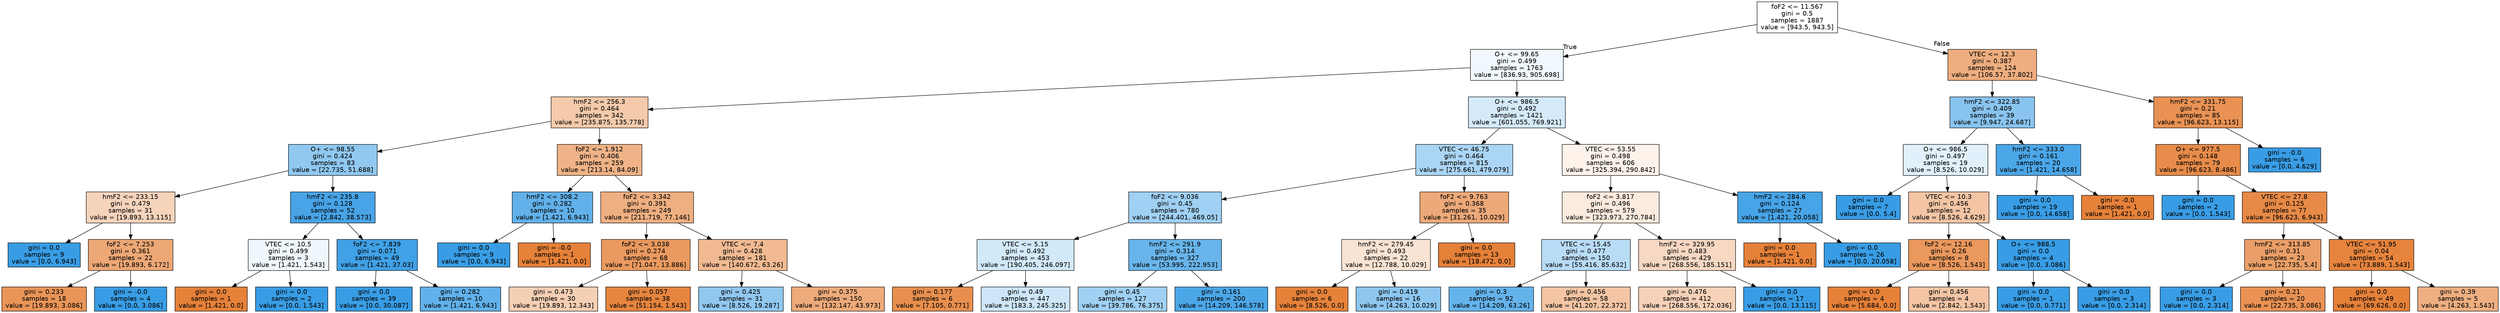 digraph Tree {
node [shape=box, style="filled", color="black", fontname="helvetica"] ;
edge [fontname="helvetica"] ;
0 [label="foF2 <= 11.567\ngini = 0.5\nsamples = 1887\nvalue = [943.5, 943.5]", fillcolor="#ffffff"] ;
1 [label="O+ <= 99.65\ngini = 0.499\nsamples = 1763\nvalue = [836.93, 905.698]", fillcolor="#f0f8fd"] ;
0 -> 1 [labeldistance=2.5, labelangle=45, headlabel="True"] ;
2 [label="hmF2 <= 256.3\ngini = 0.464\nsamples = 342\nvalue = [235.875, 135.778]", fillcolor="#f4caab"] ;
1 -> 2 ;
3 [label="O+ <= 98.55\ngini = 0.424\nsamples = 83\nvalue = [22.735, 51.688]", fillcolor="#90c8f0"] ;
2 -> 3 ;
4 [label="hmF2 <= 233.15\ngini = 0.479\nsamples = 31\nvalue = [19.893, 13.115]", fillcolor="#f6d4bc"] ;
3 -> 4 ;
5 [label="gini = 0.0\nsamples = 9\nvalue = [0.0, 6.943]", fillcolor="#399de5"] ;
4 -> 5 ;
6 [label="foF2 <= 7.253\ngini = 0.361\nsamples = 22\nvalue = [19.893, 6.172]", fillcolor="#eda876"] ;
4 -> 6 ;
7 [label="gini = 0.233\nsamples = 18\nvalue = [19.893, 3.086]", fillcolor="#e99558"] ;
6 -> 7 ;
8 [label="gini = -0.0\nsamples = 4\nvalue = [0.0, 3.086]", fillcolor="#399de5"] ;
6 -> 8 ;
9 [label="hmF2 <= 235.8\ngini = 0.128\nsamples = 52\nvalue = [2.842, 38.573]", fillcolor="#48a4e7"] ;
3 -> 9 ;
10 [label="VTEC <= 10.5\ngini = 0.499\nsamples = 3\nvalue = [1.421, 1.543]", fillcolor="#eff7fd"] ;
9 -> 10 ;
11 [label="gini = 0.0\nsamples = 1\nvalue = [1.421, 0.0]", fillcolor="#e58139"] ;
10 -> 11 ;
12 [label="gini = 0.0\nsamples = 2\nvalue = [0.0, 1.543]", fillcolor="#399de5"] ;
10 -> 12 ;
13 [label="foF2 <= 7.839\ngini = 0.071\nsamples = 49\nvalue = [1.421, 37.03]", fillcolor="#41a1e6"] ;
9 -> 13 ;
14 [label="gini = 0.0\nsamples = 39\nvalue = [0.0, 30.087]", fillcolor="#399de5"] ;
13 -> 14 ;
15 [label="gini = 0.282\nsamples = 10\nvalue = [1.421, 6.943]", fillcolor="#62b1ea"] ;
13 -> 15 ;
16 [label="foF2 <= 1.912\ngini = 0.406\nsamples = 259\nvalue = [213.14, 84.09]", fillcolor="#efb387"] ;
2 -> 16 ;
17 [label="hmF2 <= 308.2\ngini = 0.282\nsamples = 10\nvalue = [1.421, 6.943]", fillcolor="#62b1ea"] ;
16 -> 17 ;
18 [label="gini = 0.0\nsamples = 9\nvalue = [0.0, 6.943]", fillcolor="#399de5"] ;
17 -> 18 ;
19 [label="gini = -0.0\nsamples = 1\nvalue = [1.421, 0.0]", fillcolor="#e58139"] ;
17 -> 19 ;
20 [label="foF2 <= 3.342\ngini = 0.391\nsamples = 249\nvalue = [211.719, 77.146]", fillcolor="#eeaf81"] ;
16 -> 20 ;
21 [label="foF2 <= 3.038\ngini = 0.274\nsamples = 68\nvalue = [71.047, 13.886]", fillcolor="#ea9a60"] ;
20 -> 21 ;
22 [label="gini = 0.473\nsamples = 30\nvalue = [19.893, 12.343]", fillcolor="#f5cfb4"] ;
21 -> 22 ;
23 [label="gini = 0.057\nsamples = 38\nvalue = [51.154, 1.543]", fillcolor="#e6853f"] ;
21 -> 23 ;
24 [label="VTEC <= 7.4\ngini = 0.428\nsamples = 181\nvalue = [140.672, 63.26]", fillcolor="#f1ba92"] ;
20 -> 24 ;
25 [label="gini = 0.425\nsamples = 31\nvalue = [8.526, 19.287]", fillcolor="#91c8f0"] ;
24 -> 25 ;
26 [label="gini = 0.375\nsamples = 150\nvalue = [132.147, 43.973]", fillcolor="#eeab7b"] ;
24 -> 26 ;
27 [label="O+ <= 986.5\ngini = 0.492\nsamples = 1421\nvalue = [601.055, 769.921]", fillcolor="#d4eaf9"] ;
1 -> 27 ;
28 [label="VTEC <= 46.75\ngini = 0.464\nsamples = 815\nvalue = [275.661, 479.079]", fillcolor="#abd5f4"] ;
27 -> 28 ;
29 [label="foF2 <= 9.036\ngini = 0.45\nsamples = 780\nvalue = [244.401, 469.05]", fillcolor="#a0d0f3"] ;
28 -> 29 ;
30 [label="VTEC <= 5.15\ngini = 0.492\nsamples = 453\nvalue = [190.405, 246.097]", fillcolor="#d2e9f9"] ;
29 -> 30 ;
31 [label="gini = 0.177\nsamples = 6\nvalue = [7.105, 0.771]", fillcolor="#e88f4e"] ;
30 -> 31 ;
32 [label="gini = 0.49\nsamples = 447\nvalue = [183.3, 245.325]", fillcolor="#cde6f8"] ;
30 -> 32 ;
33 [label="hmF2 <= 291.9\ngini = 0.314\nsamples = 327\nvalue = [53.995, 222.953]", fillcolor="#69b5eb"] ;
29 -> 33 ;
34 [label="gini = 0.45\nsamples = 127\nvalue = [39.786, 76.375]", fillcolor="#a0d0f3"] ;
33 -> 34 ;
35 [label="gini = 0.161\nsamples = 200\nvalue = [14.209, 146.578]", fillcolor="#4ca7e8"] ;
33 -> 35 ;
36 [label="foF2 <= 9.763\ngini = 0.368\nsamples = 35\nvalue = [31.261, 10.029]", fillcolor="#eda979"] ;
28 -> 36 ;
37 [label="hmF2 <= 279.45\ngini = 0.493\nsamples = 22\nvalue = [12.788, 10.029]", fillcolor="#f9e4d4"] ;
36 -> 37 ;
38 [label="gini = 0.0\nsamples = 6\nvalue = [8.526, 0.0]", fillcolor="#e58139"] ;
37 -> 38 ;
39 [label="gini = 0.419\nsamples = 16\nvalue = [4.263, 10.029]", fillcolor="#8dc7f0"] ;
37 -> 39 ;
40 [label="gini = 0.0\nsamples = 13\nvalue = [18.472, 0.0]", fillcolor="#e58139"] ;
36 -> 40 ;
41 [label="VTEC <= 53.55\ngini = 0.498\nsamples = 606\nvalue = [325.394, 290.842]", fillcolor="#fcf2ea"] ;
27 -> 41 ;
42 [label="foF2 <= 3.817\ngini = 0.496\nsamples = 579\nvalue = [323.973, 270.784]", fillcolor="#fbeade"] ;
41 -> 42 ;
43 [label="VTEC <= 15.45\ngini = 0.477\nsamples = 150\nvalue = [55.416, 85.632]", fillcolor="#b9dcf6"] ;
42 -> 43 ;
44 [label="gini = 0.3\nsamples = 92\nvalue = [14.209, 63.26]", fillcolor="#65b3eb"] ;
43 -> 44 ;
45 [label="gini = 0.456\nsamples = 58\nvalue = [41.207, 22.372]", fillcolor="#f3c5a4"] ;
43 -> 45 ;
46 [label="hmF2 <= 329.95\ngini = 0.483\nsamples = 429\nvalue = [268.556, 185.151]", fillcolor="#f7d8c2"] ;
42 -> 46 ;
47 [label="gini = 0.476\nsamples = 412\nvalue = [268.556, 172.036]", fillcolor="#f6d2b8"] ;
46 -> 47 ;
48 [label="gini = 0.0\nsamples = 17\nvalue = [0.0, 13.115]", fillcolor="#399de5"] ;
46 -> 48 ;
49 [label="hmF2 <= 284.6\ngini = 0.124\nsamples = 27\nvalue = [1.421, 20.058]", fillcolor="#47a4e7"] ;
41 -> 49 ;
50 [label="gini = 0.0\nsamples = 1\nvalue = [1.421, 0.0]", fillcolor="#e58139"] ;
49 -> 50 ;
51 [label="gini = 0.0\nsamples = 26\nvalue = [0.0, 20.058]", fillcolor="#399de5"] ;
49 -> 51 ;
52 [label="VTEC <= 12.3\ngini = 0.387\nsamples = 124\nvalue = [106.57, 37.802]", fillcolor="#eeae7f"] ;
0 -> 52 [labeldistance=2.5, labelangle=-45, headlabel="False"] ;
53 [label="hmF2 <= 322.85\ngini = 0.409\nsamples = 39\nvalue = [9.947, 24.687]", fillcolor="#89c4ef"] ;
52 -> 53 ;
54 [label="O+ <= 986.5\ngini = 0.497\nsamples = 19\nvalue = [8.526, 10.029]", fillcolor="#e1f0fb"] ;
53 -> 54 ;
55 [label="gini = 0.0\nsamples = 7\nvalue = [0.0, 5.4]", fillcolor="#399de5"] ;
54 -> 55 ;
56 [label="VTEC <= 10.3\ngini = 0.456\nsamples = 12\nvalue = [8.526, 4.629]", fillcolor="#f3c5a4"] ;
54 -> 56 ;
57 [label="foF2 <= 12.16\ngini = 0.26\nsamples = 8\nvalue = [8.526, 1.543]", fillcolor="#ea985d"] ;
56 -> 57 ;
58 [label="gini = 0.0\nsamples = 4\nvalue = [5.684, 0.0]", fillcolor="#e58139"] ;
57 -> 58 ;
59 [label="gini = 0.456\nsamples = 4\nvalue = [2.842, 1.543]", fillcolor="#f3c5a4"] ;
57 -> 59 ;
60 [label="O+ <= 988.5\ngini = 0.0\nsamples = 4\nvalue = [0.0, 3.086]", fillcolor="#399de5"] ;
56 -> 60 ;
61 [label="gini = 0.0\nsamples = 1\nvalue = [0.0, 0.771]", fillcolor="#399de5"] ;
60 -> 61 ;
62 [label="gini = 0.0\nsamples = 3\nvalue = [0.0, 2.314]", fillcolor="#399de5"] ;
60 -> 62 ;
63 [label="hmF2 <= 333.0\ngini = 0.161\nsamples = 20\nvalue = [1.421, 14.658]", fillcolor="#4ca7e8"] ;
53 -> 63 ;
64 [label="gini = 0.0\nsamples = 19\nvalue = [0.0, 14.658]", fillcolor="#399de5"] ;
63 -> 64 ;
65 [label="gini = -0.0\nsamples = 1\nvalue = [1.421, 0.0]", fillcolor="#e58139"] ;
63 -> 65 ;
66 [label="hmF2 <= 331.75\ngini = 0.21\nsamples = 85\nvalue = [96.623, 13.115]", fillcolor="#e99254"] ;
52 -> 66 ;
67 [label="O+ <= 977.5\ngini = 0.148\nsamples = 79\nvalue = [96.623, 8.486]", fillcolor="#e78c4a"] ;
66 -> 67 ;
68 [label="gini = 0.0\nsamples = 2\nvalue = [0.0, 1.543]", fillcolor="#399de5"] ;
67 -> 68 ;
69 [label="VTEC <= 27.8\ngini = 0.125\nsamples = 77\nvalue = [96.623, 6.943]", fillcolor="#e78a47"] ;
67 -> 69 ;
70 [label="hmF2 <= 313.85\ngini = 0.31\nsamples = 23\nvalue = [22.735, 5.4]", fillcolor="#eb9f68"] ;
69 -> 70 ;
71 [label="gini = 0.0\nsamples = 3\nvalue = [0.0, 2.314]", fillcolor="#399de5"] ;
70 -> 71 ;
72 [label="gini = 0.21\nsamples = 20\nvalue = [22.735, 3.086]", fillcolor="#e99254"] ;
70 -> 72 ;
73 [label="VTEC <= 51.95\ngini = 0.04\nsamples = 54\nvalue = [73.889, 1.543]", fillcolor="#e6843d"] ;
69 -> 73 ;
74 [label="gini = 0.0\nsamples = 49\nvalue = [69.626, 0.0]", fillcolor="#e58139"] ;
73 -> 74 ;
75 [label="gini = 0.39\nsamples = 5\nvalue = [4.263, 1.543]", fillcolor="#eeaf81"] ;
73 -> 75 ;
76 [label="gini = -0.0\nsamples = 6\nvalue = [0.0, 4.629]", fillcolor="#399de5"] ;
66 -> 76 ;
}